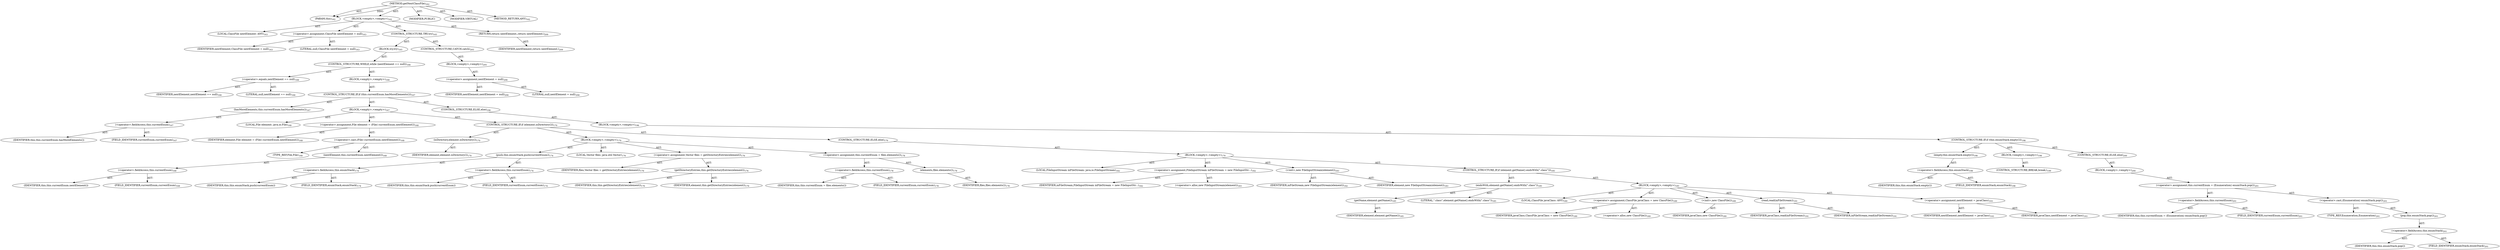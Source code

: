 digraph "getNextClassFile" {  
"111669149698" [label = <(METHOD,getNextClassFile)<SUB>162</SUB>> ]
"115964116992" [label = <(PARAM,this)<SUB>162</SUB>> ]
"25769803783" [label = <(BLOCK,&lt;empty&gt;,&lt;empty&gt;)<SUB>162</SUB>> ]
"94489280518" [label = <(LOCAL,ClassFile nextElement: ANY)<SUB>163</SUB>> ]
"30064771108" [label = <(&lt;operator&gt;.assignment,ClassFile nextElement = null)<SUB>163</SUB>> ]
"68719476769" [label = <(IDENTIFIER,nextElement,ClassFile nextElement = null)<SUB>163</SUB>> ]
"90194313220" [label = <(LITERAL,null,ClassFile nextElement = null)<SUB>163</SUB>> ]
"47244640260" [label = <(CONTROL_STRUCTURE,TRY,try)<SUB>165</SUB>> ]
"25769803784" [label = <(BLOCK,try,try)<SUB>165</SUB>> ]
"47244640261" [label = <(CONTROL_STRUCTURE,WHILE,while (nextElement == null))<SUB>166</SUB>> ]
"30064771109" [label = <(&lt;operator&gt;.equals,nextElement == null)<SUB>166</SUB>> ]
"68719476770" [label = <(IDENTIFIER,nextElement,nextElement == null)<SUB>166</SUB>> ]
"90194313221" [label = <(LITERAL,null,nextElement == null)<SUB>166</SUB>> ]
"25769803785" [label = <(BLOCK,&lt;empty&gt;,&lt;empty&gt;)<SUB>166</SUB>> ]
"47244640262" [label = <(CONTROL_STRUCTURE,IF,if (this.currentEnum.hasMoreElements()))<SUB>167</SUB>> ]
"30064771110" [label = <(hasMoreElements,this.currentEnum.hasMoreElements())<SUB>167</SUB>> ]
"30064771111" [label = <(&lt;operator&gt;.fieldAccess,this.currentEnum)<SUB>167</SUB>> ]
"68719476771" [label = <(IDENTIFIER,this,this.currentEnum.hasMoreElements())> ]
"55834574854" [label = <(FIELD_IDENTIFIER,currentEnum,currentEnum)<SUB>167</SUB>> ]
"25769803786" [label = <(BLOCK,&lt;empty&gt;,&lt;empty&gt;)<SUB>167</SUB>> ]
"94489280519" [label = <(LOCAL,File element: java.io.File)<SUB>168</SUB>> ]
"30064771112" [label = <(&lt;operator&gt;.assignment,File element = (File) currentEnum.nextElement())<SUB>168</SUB>> ]
"68719476772" [label = <(IDENTIFIER,element,File element = (File) currentEnum.nextElement())<SUB>168</SUB>> ]
"30064771113" [label = <(&lt;operator&gt;.cast,(File) currentEnum.nextElement())<SUB>168</SUB>> ]
"180388626432" [label = <(TYPE_REF,File,File)<SUB>168</SUB>> ]
"30064771114" [label = <(nextElement,this.currentEnum.nextElement())<SUB>168</SUB>> ]
"30064771115" [label = <(&lt;operator&gt;.fieldAccess,this.currentEnum)<SUB>168</SUB>> ]
"68719476773" [label = <(IDENTIFIER,this,this.currentEnum.nextElement())> ]
"55834574855" [label = <(FIELD_IDENTIFIER,currentEnum,currentEnum)<SUB>168</SUB>> ]
"47244640263" [label = <(CONTROL_STRUCTURE,IF,if (element.isDirectory()))<SUB>170</SUB>> ]
"30064771116" [label = <(isDirectory,element.isDirectory())<SUB>170</SUB>> ]
"68719476774" [label = <(IDENTIFIER,element,element.isDirectory())<SUB>170</SUB>> ]
"25769803787" [label = <(BLOCK,&lt;empty&gt;,&lt;empty&gt;)<SUB>170</SUB>> ]
"30064771117" [label = <(push,this.enumStack.push(currentEnum))<SUB>174</SUB>> ]
"30064771118" [label = <(&lt;operator&gt;.fieldAccess,this.enumStack)<SUB>174</SUB>> ]
"68719476775" [label = <(IDENTIFIER,this,this.enumStack.push(currentEnum))> ]
"55834574856" [label = <(FIELD_IDENTIFIER,enumStack,enumStack)<SUB>174</SUB>> ]
"30064771119" [label = <(&lt;operator&gt;.fieldAccess,this.currentEnum)<SUB>174</SUB>> ]
"68719476776" [label = <(IDENTIFIER,this,this.enumStack.push(currentEnum))> ]
"55834574857" [label = <(FIELD_IDENTIFIER,currentEnum,currentEnum)<SUB>174</SUB>> ]
"94489280520" [label = <(LOCAL,Vector files: java.util.Vector)<SUB>176</SUB>> ]
"30064771120" [label = <(&lt;operator&gt;.assignment,Vector files = getDirectoryEntries(element))<SUB>176</SUB>> ]
"68719476777" [label = <(IDENTIFIER,files,Vector files = getDirectoryEntries(element))<SUB>176</SUB>> ]
"30064771121" [label = <(getDirectoryEntries,this.getDirectoryEntries(element))<SUB>176</SUB>> ]
"68719476736" [label = <(IDENTIFIER,this,this.getDirectoryEntries(element))<SUB>176</SUB>> ]
"68719476778" [label = <(IDENTIFIER,element,this.getDirectoryEntries(element))<SUB>176</SUB>> ]
"30064771122" [label = <(&lt;operator&gt;.assignment,this.currentEnum = files.elements())<SUB>178</SUB>> ]
"30064771123" [label = <(&lt;operator&gt;.fieldAccess,this.currentEnum)<SUB>178</SUB>> ]
"68719476779" [label = <(IDENTIFIER,this,this.currentEnum = files.elements())> ]
"55834574858" [label = <(FIELD_IDENTIFIER,currentEnum,currentEnum)<SUB>178</SUB>> ]
"30064771124" [label = <(elements,files.elements())<SUB>178</SUB>> ]
"68719476780" [label = <(IDENTIFIER,files,files.elements())<SUB>178</SUB>> ]
"47244640264" [label = <(CONTROL_STRUCTURE,ELSE,else)<SUB>179</SUB>> ]
"25769803788" [label = <(BLOCK,&lt;empty&gt;,&lt;empty&gt;)<SUB>179</SUB>> ]
"94489280521" [label = <(LOCAL,FileInputStream inFileStream: java.io.FileInputStream)<SUB>182</SUB>> ]
"30064771125" [label = <(&lt;operator&gt;.assignment,FileInputStream inFileStream = new FileInputStr...)<SUB>182</SUB>> ]
"68719476781" [label = <(IDENTIFIER,inFileStream,FileInputStream inFileStream = new FileInputStr...)<SUB>182</SUB>> ]
"30064771126" [label = <(&lt;operator&gt;.alloc,new FileInputStream(element))<SUB>183</SUB>> ]
"30064771127" [label = <(&lt;init&gt;,new FileInputStream(element))<SUB>183</SUB>> ]
"68719476782" [label = <(IDENTIFIER,inFileStream,new FileInputStream(element))<SUB>182</SUB>> ]
"68719476783" [label = <(IDENTIFIER,element,new FileInputStream(element))<SUB>183</SUB>> ]
"47244640265" [label = <(CONTROL_STRUCTURE,IF,if (element.getName().endsWith(&quot;.class&quot;)))<SUB>185</SUB>> ]
"30064771128" [label = <(endsWith,element.getName().endsWith(&quot;.class&quot;))<SUB>185</SUB>> ]
"30064771129" [label = <(getName,element.getName())<SUB>185</SUB>> ]
"68719476784" [label = <(IDENTIFIER,element,element.getName())<SUB>185</SUB>> ]
"90194313222" [label = <(LITERAL,&quot;.class&quot;,element.getName().endsWith(&quot;.class&quot;))<SUB>185</SUB>> ]
"25769803789" [label = <(BLOCK,&lt;empty&gt;,&lt;empty&gt;)<SUB>185</SUB>> ]
"94489280522" [label = <(LOCAL,ClassFile javaClass: ANY)<SUB>189</SUB>> ]
"30064771130" [label = <(&lt;operator&gt;.assignment,ClassFile javaClass = new ClassFile())<SUB>189</SUB>> ]
"68719476785" [label = <(IDENTIFIER,javaClass,ClassFile javaClass = new ClassFile())<SUB>189</SUB>> ]
"30064771131" [label = <(&lt;operator&gt;.alloc,new ClassFile())<SUB>189</SUB>> ]
"30064771132" [label = <(&lt;init&gt;,new ClassFile())<SUB>189</SUB>> ]
"68719476786" [label = <(IDENTIFIER,javaClass,new ClassFile())<SUB>189</SUB>> ]
"30064771133" [label = <(read,read(inFileStream))<SUB>191</SUB>> ]
"68719476787" [label = <(IDENTIFIER,javaClass,read(inFileStream))<SUB>191</SUB>> ]
"68719476788" [label = <(IDENTIFIER,inFileStream,read(inFileStream))<SUB>191</SUB>> ]
"30064771134" [label = <(&lt;operator&gt;.assignment,nextElement = javaClass)<SUB>193</SUB>> ]
"68719476789" [label = <(IDENTIFIER,nextElement,nextElement = javaClass)<SUB>193</SUB>> ]
"68719476790" [label = <(IDENTIFIER,javaClass,nextElement = javaClass)<SUB>193</SUB>> ]
"47244640266" [label = <(CONTROL_STRUCTURE,ELSE,else)<SUB>196</SUB>> ]
"25769803790" [label = <(BLOCK,&lt;empty&gt;,&lt;empty&gt;)<SUB>196</SUB>> ]
"47244640267" [label = <(CONTROL_STRUCTURE,IF,if (this.enumStack.empty()))<SUB>198</SUB>> ]
"30064771135" [label = <(empty,this.enumStack.empty())<SUB>198</SUB>> ]
"30064771136" [label = <(&lt;operator&gt;.fieldAccess,this.enumStack)<SUB>198</SUB>> ]
"68719476791" [label = <(IDENTIFIER,this,this.enumStack.empty())> ]
"55834574859" [label = <(FIELD_IDENTIFIER,enumStack,enumStack)<SUB>198</SUB>> ]
"25769803791" [label = <(BLOCK,&lt;empty&gt;,&lt;empty&gt;)<SUB>198</SUB>> ]
"47244640268" [label = <(CONTROL_STRUCTURE,BREAK,break;)<SUB>199</SUB>> ]
"47244640269" [label = <(CONTROL_STRUCTURE,ELSE,else)<SUB>200</SUB>> ]
"25769803792" [label = <(BLOCK,&lt;empty&gt;,&lt;empty&gt;)<SUB>200</SUB>> ]
"30064771137" [label = <(&lt;operator&gt;.assignment,this.currentEnum = (Enumeration) enumStack.pop())<SUB>201</SUB>> ]
"30064771138" [label = <(&lt;operator&gt;.fieldAccess,this.currentEnum)<SUB>201</SUB>> ]
"68719476792" [label = <(IDENTIFIER,this,this.currentEnum = (Enumeration) enumStack.pop())> ]
"55834574860" [label = <(FIELD_IDENTIFIER,currentEnum,currentEnum)<SUB>201</SUB>> ]
"30064771139" [label = <(&lt;operator&gt;.cast,(Enumeration) enumStack.pop())<SUB>201</SUB>> ]
"180388626433" [label = <(TYPE_REF,Enumeration,Enumeration)<SUB>201</SUB>> ]
"30064771140" [label = <(pop,this.enumStack.pop())<SUB>201</SUB>> ]
"30064771141" [label = <(&lt;operator&gt;.fieldAccess,this.enumStack)<SUB>201</SUB>> ]
"68719476793" [label = <(IDENTIFIER,this,this.enumStack.pop())> ]
"55834574861" [label = <(FIELD_IDENTIFIER,enumStack,enumStack)<SUB>201</SUB>> ]
"47244640270" [label = <(CONTROL_STRUCTURE,CATCH,catch)<SUB>205</SUB>> ]
"25769803793" [label = <(BLOCK,&lt;empty&gt;,&lt;empty&gt;)<SUB>205</SUB>> ]
"30064771142" [label = <(&lt;operator&gt;.assignment,nextElement = null)<SUB>206</SUB>> ]
"68719476794" [label = <(IDENTIFIER,nextElement,nextElement = null)<SUB>206</SUB>> ]
"90194313223" [label = <(LITERAL,null,nextElement = null)<SUB>206</SUB>> ]
"146028888065" [label = <(RETURN,return nextElement;,return nextElement;)<SUB>209</SUB>> ]
"68719476795" [label = <(IDENTIFIER,nextElement,return nextElement;)<SUB>209</SUB>> ]
"133143986183" [label = <(MODIFIER,PUBLIC)> ]
"133143986184" [label = <(MODIFIER,VIRTUAL)> ]
"128849018882" [label = <(METHOD_RETURN,ANY)<SUB>162</SUB>> ]
  "111669149698" -> "115964116992"  [ label = "AST: "] 
  "111669149698" -> "25769803783"  [ label = "AST: "] 
  "111669149698" -> "133143986183"  [ label = "AST: "] 
  "111669149698" -> "133143986184"  [ label = "AST: "] 
  "111669149698" -> "128849018882"  [ label = "AST: "] 
  "25769803783" -> "94489280518"  [ label = "AST: "] 
  "25769803783" -> "30064771108"  [ label = "AST: "] 
  "25769803783" -> "47244640260"  [ label = "AST: "] 
  "25769803783" -> "146028888065"  [ label = "AST: "] 
  "30064771108" -> "68719476769"  [ label = "AST: "] 
  "30064771108" -> "90194313220"  [ label = "AST: "] 
  "47244640260" -> "25769803784"  [ label = "AST: "] 
  "47244640260" -> "47244640270"  [ label = "AST: "] 
  "25769803784" -> "47244640261"  [ label = "AST: "] 
  "47244640261" -> "30064771109"  [ label = "AST: "] 
  "47244640261" -> "25769803785"  [ label = "AST: "] 
  "30064771109" -> "68719476770"  [ label = "AST: "] 
  "30064771109" -> "90194313221"  [ label = "AST: "] 
  "25769803785" -> "47244640262"  [ label = "AST: "] 
  "47244640262" -> "30064771110"  [ label = "AST: "] 
  "47244640262" -> "25769803786"  [ label = "AST: "] 
  "47244640262" -> "47244640266"  [ label = "AST: "] 
  "30064771110" -> "30064771111"  [ label = "AST: "] 
  "30064771111" -> "68719476771"  [ label = "AST: "] 
  "30064771111" -> "55834574854"  [ label = "AST: "] 
  "25769803786" -> "94489280519"  [ label = "AST: "] 
  "25769803786" -> "30064771112"  [ label = "AST: "] 
  "25769803786" -> "47244640263"  [ label = "AST: "] 
  "30064771112" -> "68719476772"  [ label = "AST: "] 
  "30064771112" -> "30064771113"  [ label = "AST: "] 
  "30064771113" -> "180388626432"  [ label = "AST: "] 
  "30064771113" -> "30064771114"  [ label = "AST: "] 
  "30064771114" -> "30064771115"  [ label = "AST: "] 
  "30064771115" -> "68719476773"  [ label = "AST: "] 
  "30064771115" -> "55834574855"  [ label = "AST: "] 
  "47244640263" -> "30064771116"  [ label = "AST: "] 
  "47244640263" -> "25769803787"  [ label = "AST: "] 
  "47244640263" -> "47244640264"  [ label = "AST: "] 
  "30064771116" -> "68719476774"  [ label = "AST: "] 
  "25769803787" -> "30064771117"  [ label = "AST: "] 
  "25769803787" -> "94489280520"  [ label = "AST: "] 
  "25769803787" -> "30064771120"  [ label = "AST: "] 
  "25769803787" -> "30064771122"  [ label = "AST: "] 
  "30064771117" -> "30064771118"  [ label = "AST: "] 
  "30064771117" -> "30064771119"  [ label = "AST: "] 
  "30064771118" -> "68719476775"  [ label = "AST: "] 
  "30064771118" -> "55834574856"  [ label = "AST: "] 
  "30064771119" -> "68719476776"  [ label = "AST: "] 
  "30064771119" -> "55834574857"  [ label = "AST: "] 
  "30064771120" -> "68719476777"  [ label = "AST: "] 
  "30064771120" -> "30064771121"  [ label = "AST: "] 
  "30064771121" -> "68719476736"  [ label = "AST: "] 
  "30064771121" -> "68719476778"  [ label = "AST: "] 
  "30064771122" -> "30064771123"  [ label = "AST: "] 
  "30064771122" -> "30064771124"  [ label = "AST: "] 
  "30064771123" -> "68719476779"  [ label = "AST: "] 
  "30064771123" -> "55834574858"  [ label = "AST: "] 
  "30064771124" -> "68719476780"  [ label = "AST: "] 
  "47244640264" -> "25769803788"  [ label = "AST: "] 
  "25769803788" -> "94489280521"  [ label = "AST: "] 
  "25769803788" -> "30064771125"  [ label = "AST: "] 
  "25769803788" -> "30064771127"  [ label = "AST: "] 
  "25769803788" -> "47244640265"  [ label = "AST: "] 
  "30064771125" -> "68719476781"  [ label = "AST: "] 
  "30064771125" -> "30064771126"  [ label = "AST: "] 
  "30064771127" -> "68719476782"  [ label = "AST: "] 
  "30064771127" -> "68719476783"  [ label = "AST: "] 
  "47244640265" -> "30064771128"  [ label = "AST: "] 
  "47244640265" -> "25769803789"  [ label = "AST: "] 
  "30064771128" -> "30064771129"  [ label = "AST: "] 
  "30064771128" -> "90194313222"  [ label = "AST: "] 
  "30064771129" -> "68719476784"  [ label = "AST: "] 
  "25769803789" -> "94489280522"  [ label = "AST: "] 
  "25769803789" -> "30064771130"  [ label = "AST: "] 
  "25769803789" -> "30064771132"  [ label = "AST: "] 
  "25769803789" -> "30064771133"  [ label = "AST: "] 
  "25769803789" -> "30064771134"  [ label = "AST: "] 
  "30064771130" -> "68719476785"  [ label = "AST: "] 
  "30064771130" -> "30064771131"  [ label = "AST: "] 
  "30064771132" -> "68719476786"  [ label = "AST: "] 
  "30064771133" -> "68719476787"  [ label = "AST: "] 
  "30064771133" -> "68719476788"  [ label = "AST: "] 
  "30064771134" -> "68719476789"  [ label = "AST: "] 
  "30064771134" -> "68719476790"  [ label = "AST: "] 
  "47244640266" -> "25769803790"  [ label = "AST: "] 
  "25769803790" -> "47244640267"  [ label = "AST: "] 
  "47244640267" -> "30064771135"  [ label = "AST: "] 
  "47244640267" -> "25769803791"  [ label = "AST: "] 
  "47244640267" -> "47244640269"  [ label = "AST: "] 
  "30064771135" -> "30064771136"  [ label = "AST: "] 
  "30064771136" -> "68719476791"  [ label = "AST: "] 
  "30064771136" -> "55834574859"  [ label = "AST: "] 
  "25769803791" -> "47244640268"  [ label = "AST: "] 
  "47244640269" -> "25769803792"  [ label = "AST: "] 
  "25769803792" -> "30064771137"  [ label = "AST: "] 
  "30064771137" -> "30064771138"  [ label = "AST: "] 
  "30064771137" -> "30064771139"  [ label = "AST: "] 
  "30064771138" -> "68719476792"  [ label = "AST: "] 
  "30064771138" -> "55834574860"  [ label = "AST: "] 
  "30064771139" -> "180388626433"  [ label = "AST: "] 
  "30064771139" -> "30064771140"  [ label = "AST: "] 
  "30064771140" -> "30064771141"  [ label = "AST: "] 
  "30064771141" -> "68719476793"  [ label = "AST: "] 
  "30064771141" -> "55834574861"  [ label = "AST: "] 
  "47244640270" -> "25769803793"  [ label = "AST: "] 
  "25769803793" -> "30064771142"  [ label = "AST: "] 
  "30064771142" -> "68719476794"  [ label = "AST: "] 
  "30064771142" -> "90194313223"  [ label = "AST: "] 
  "146028888065" -> "68719476795"  [ label = "AST: "] 
  "111669149698" -> "115964116992"  [ label = "DDG: "] 
}

